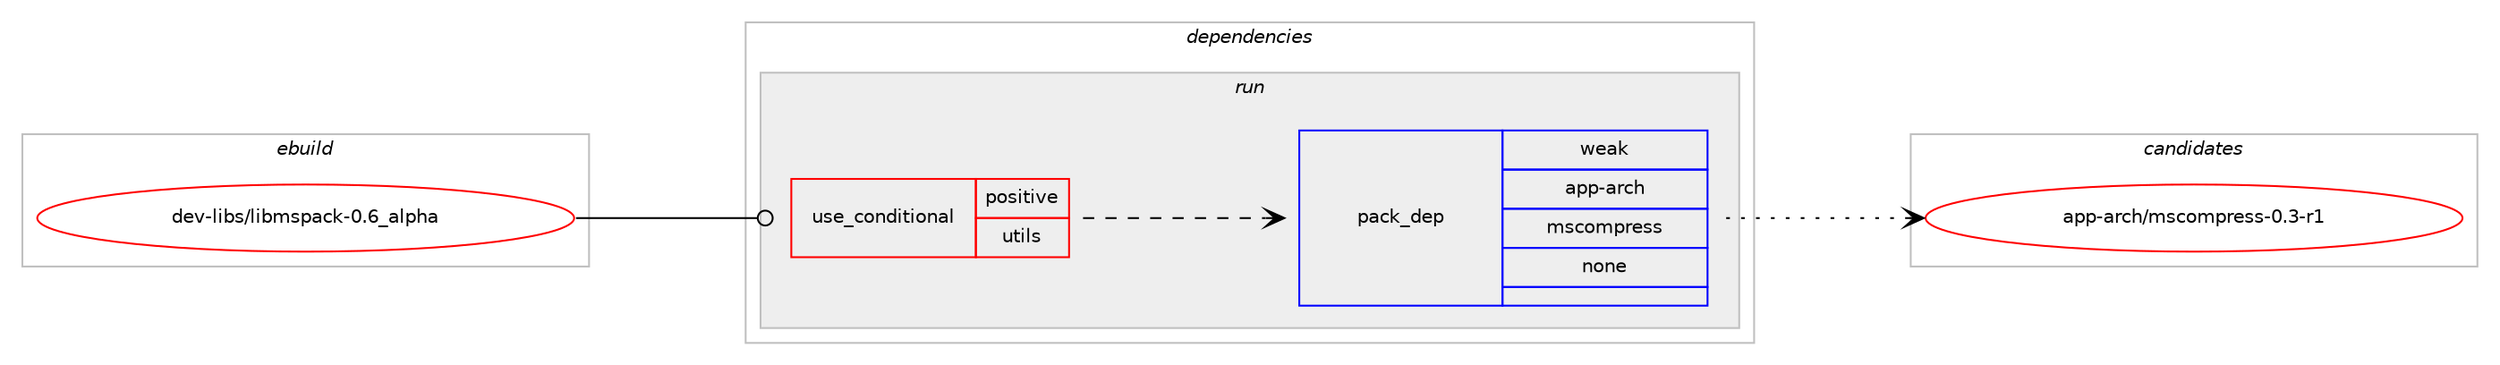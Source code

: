 digraph prolog {

# *************
# Graph options
# *************

newrank=true;
concentrate=true;
compound=true;
graph [rankdir=LR,fontname=Helvetica,fontsize=10,ranksep=1.5];#, ranksep=2.5, nodesep=0.2];
edge  [arrowhead=vee];
node  [fontname=Helvetica,fontsize=10];

# **********
# The ebuild
# **********

subgraph cluster_leftcol {
color=gray;
rank=same;
label=<<i>ebuild</i>>;
id [label="dev-libs/libmspack-0.6_alpha", color=red, width=4, href="../dev-libs/libmspack-0.6_alpha.svg"];
}

# ****************
# The dependencies
# ****************

subgraph cluster_midcol {
color=gray;
label=<<i>dependencies</i>>;
subgraph cluster_compile {
fillcolor="#eeeeee";
style=filled;
label=<<i>compile</i>>;
}
subgraph cluster_compileandrun {
fillcolor="#eeeeee";
style=filled;
label=<<i>compile and run</i>>;
}
subgraph cluster_run {
fillcolor="#eeeeee";
style=filled;
label=<<i>run</i>>;
subgraph cond366168 {
dependency1368857 [label=<<TABLE BORDER="0" CELLBORDER="1" CELLSPACING="0" CELLPADDING="4"><TR><TD ROWSPAN="3" CELLPADDING="10">use_conditional</TD></TR><TR><TD>positive</TD></TR><TR><TD>utils</TD></TR></TABLE>>, shape=none, color=red];
subgraph pack979833 {
dependency1368858 [label=<<TABLE BORDER="0" CELLBORDER="1" CELLSPACING="0" CELLPADDING="4" WIDTH="220"><TR><TD ROWSPAN="6" CELLPADDING="30">pack_dep</TD></TR><TR><TD WIDTH="110">weak</TD></TR><TR><TD>app-arch</TD></TR><TR><TD>mscompress</TD></TR><TR><TD>none</TD></TR><TR><TD></TD></TR></TABLE>>, shape=none, color=blue];
}
dependency1368857:e -> dependency1368858:w [weight=20,style="dashed",arrowhead="vee"];
}
id:e -> dependency1368857:w [weight=20,style="solid",arrowhead="odot"];
}
}

# **************
# The candidates
# **************

subgraph cluster_choices {
rank=same;
color=gray;
label=<<i>candidates</i>>;

subgraph choice979833 {
color=black;
nodesep=1;
choice971121124597114991044710911599111109112114101115115454846514511449 [label="app-arch/mscompress-0.3-r1", color=red, width=4,href="../app-arch/mscompress-0.3-r1.svg"];
dependency1368858:e -> choice971121124597114991044710911599111109112114101115115454846514511449:w [style=dotted,weight="100"];
}
}

}
